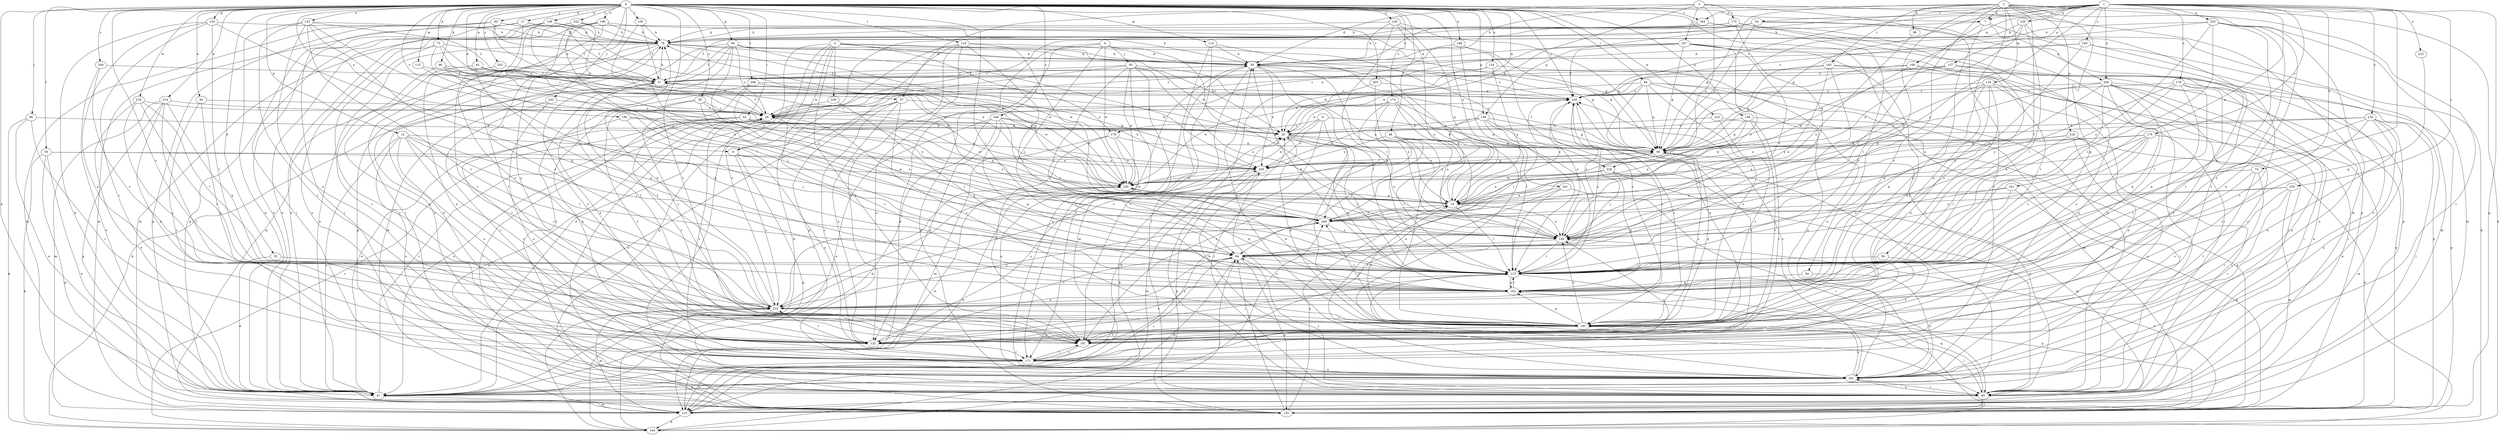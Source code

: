 strict digraph  {
0;
1;
2;
3;
4;
5;
6;
7;
9;
10;
12;
17;
20;
28;
29;
32;
37;
38;
43;
44;
47;
48;
50;
54;
56;
57;
60;
64;
66;
73;
74;
76;
81;
84;
85;
86;
92;
93;
94;
96;
98;
104;
105;
110;
113;
114;
115;
118;
123;
128;
129;
132;
133;
134;
140;
142;
148;
150;
152;
154;
156;
157;
160;
161;
162;
164;
165;
167;
170;
171;
174;
175;
178;
179;
181;
191;
195;
196;
198;
200;
201;
203;
208;
209;
210;
214;
215;
216;
218;
220;
225;
228;
229;
230;
232;
233;
234;
235;
240;
241;
242;
243;
246;
249;
0 -> 7  [label=a];
0 -> 12  [label=b];
0 -> 17  [label=b];
0 -> 20  [label=b];
0 -> 28  [label=c];
0 -> 29  [label=c];
0 -> 32  [label=d];
0 -> 37  [label=d];
0 -> 43  [label=e];
0 -> 44  [label=e];
0 -> 47  [label=e];
0 -> 48  [label=f];
0 -> 50  [label=f];
0 -> 60  [label=g];
0 -> 64  [label=g];
0 -> 73  [label=h];
0 -> 81  [label=i];
0 -> 84  [label=i];
0 -> 86  [label=j];
0 -> 92  [label=j];
0 -> 96  [label=k];
0 -> 105  [label=l];
0 -> 110  [label=l];
0 -> 113  [label=l];
0 -> 114  [label=m];
0 -> 115  [label=m];
0 -> 128  [label=n];
0 -> 129  [label=n];
0 -> 132  [label=n];
0 -> 133  [label=o];
0 -> 134  [label=o];
0 -> 148  [label=p];
0 -> 154  [label=q];
0 -> 156  [label=q];
0 -> 164  [label=r];
0 -> 174  [label=s];
0 -> 191  [label=t];
0 -> 195  [label=u];
0 -> 196  [label=u];
0 -> 198  [label=u];
0 -> 203  [label=v];
0 -> 208  [label=v];
0 -> 209  [label=v];
0 -> 210  [label=v];
0 -> 214  [label=w];
0 -> 215  [label=w];
0 -> 216  [label=w];
0 -> 232  [label=y];
0 -> 241  [label=z];
0 -> 242  [label=z];
0 -> 243  [label=z];
0 -> 246  [label=z];
0 -> 249  [label=z];
1 -> 7  [label=a];
1 -> 54  [label=f];
1 -> 66  [label=g];
1 -> 74  [label=h];
1 -> 113  [label=l];
1 -> 140  [label=o];
1 -> 148  [label=p];
1 -> 150  [label=p];
1 -> 152  [label=p];
1 -> 157  [label=q];
1 -> 160  [label=q];
1 -> 161  [label=q];
1 -> 164  [label=r];
1 -> 175  [label=s];
1 -> 178  [label=s];
1 -> 200  [label=u];
1 -> 225  [label=x];
1 -> 233  [label=y];
1 -> 234  [label=y];
1 -> 235  [label=y];
1 -> 240  [label=y];
1 -> 249  [label=z];
2 -> 7  [label=a];
2 -> 37  [label=d];
2 -> 56  [label=f];
2 -> 66  [label=g];
2 -> 85  [label=i];
2 -> 98  [label=k];
2 -> 104  [label=k];
2 -> 118  [label=m];
2 -> 123  [label=m];
2 -> 132  [label=n];
2 -> 142  [label=o];
2 -> 162  [label=q];
2 -> 165  [label=r];
2 -> 210  [label=v];
2 -> 218  [label=w];
3 -> 9  [label=a];
3 -> 20  [label=b];
3 -> 38  [label=d];
3 -> 152  [label=p];
3 -> 167  [label=r];
3 -> 170  [label=r];
3 -> 171  [label=r];
3 -> 228  [label=x];
4 -> 47  [label=e];
4 -> 93  [label=j];
4 -> 94  [label=j];
4 -> 142  [label=o];
4 -> 152  [label=p];
4 -> 220  [label=w];
4 -> 228  [label=x];
5 -> 9  [label=a];
5 -> 20  [label=b];
5 -> 38  [label=d];
5 -> 47  [label=e];
5 -> 66  [label=g];
5 -> 152  [label=p];
5 -> 179  [label=s];
5 -> 191  [label=t];
5 -> 210  [label=v];
5 -> 229  [label=x];
6 -> 66  [label=g];
6 -> 85  [label=i];
6 -> 179  [label=s];
6 -> 181  [label=s];
6 -> 220  [label=w];
6 -> 230  [label=x];
7 -> 76  [label=h];
7 -> 94  [label=j];
7 -> 152  [label=p];
7 -> 181  [label=s];
7 -> 200  [label=u];
9 -> 132  [label=n];
9 -> 152  [label=p];
9 -> 210  [label=v];
9 -> 230  [label=x];
10 -> 38  [label=d];
10 -> 76  [label=h];
10 -> 113  [label=l];
10 -> 142  [label=o];
10 -> 240  [label=y];
10 -> 249  [label=z];
12 -> 9  [label=a];
12 -> 47  [label=e];
12 -> 94  [label=j];
12 -> 113  [label=l];
12 -> 132  [label=n];
12 -> 191  [label=t];
12 -> 201  [label=u];
12 -> 210  [label=v];
17 -> 57  [label=f];
17 -> 76  [label=h];
17 -> 85  [label=i];
17 -> 123  [label=m];
17 -> 191  [label=t];
20 -> 66  [label=g];
20 -> 113  [label=l];
20 -> 142  [label=o];
20 -> 162  [label=q];
28 -> 29  [label=c];
28 -> 132  [label=n];
28 -> 142  [label=o];
28 -> 191  [label=t];
28 -> 230  [label=x];
29 -> 20  [label=b];
29 -> 47  [label=e];
29 -> 57  [label=f];
29 -> 85  [label=i];
29 -> 94  [label=j];
29 -> 152  [label=p];
32 -> 47  [label=e];
32 -> 113  [label=l];
37 -> 20  [label=b];
37 -> 29  [label=c];
37 -> 47  [label=e];
37 -> 132  [label=n];
37 -> 171  [label=r];
37 -> 181  [label=s];
38 -> 57  [label=f];
38 -> 113  [label=l];
38 -> 123  [label=m];
38 -> 142  [label=o];
38 -> 171  [label=r];
38 -> 230  [label=x];
38 -> 249  [label=z];
43 -> 57  [label=f];
43 -> 132  [label=n];
43 -> 162  [label=q];
43 -> 230  [label=x];
43 -> 249  [label=z];
44 -> 29  [label=c];
44 -> 171  [label=r];
44 -> 181  [label=s];
47 -> 20  [label=b];
47 -> 29  [label=c];
47 -> 94  [label=j];
47 -> 123  [label=m];
47 -> 220  [label=w];
47 -> 249  [label=z];
48 -> 10  [label=a];
48 -> 66  [label=g];
48 -> 94  [label=j];
48 -> 113  [label=l];
48 -> 181  [label=s];
48 -> 191  [label=t];
48 -> 230  [label=x];
50 -> 47  [label=e];
50 -> 104  [label=k];
50 -> 152  [label=p];
50 -> 220  [label=w];
50 -> 230  [label=x];
54 -> 29  [label=c];
54 -> 57  [label=f];
54 -> 66  [label=g];
54 -> 76  [label=h];
54 -> 104  [label=k];
54 -> 191  [label=t];
56 -> 113  [label=l];
56 -> 191  [label=t];
57 -> 76  [label=h];
57 -> 104  [label=k];
57 -> 181  [label=s];
57 -> 249  [label=z];
60 -> 29  [label=c];
60 -> 38  [label=d];
60 -> 57  [label=f];
60 -> 66  [label=g];
60 -> 85  [label=i];
60 -> 113  [label=l];
60 -> 123  [label=m];
60 -> 191  [label=t];
60 -> 220  [label=w];
64 -> 162  [label=q];
64 -> 201  [label=u];
66 -> 57  [label=f];
66 -> 94  [label=j];
66 -> 181  [label=s];
66 -> 230  [label=x];
73 -> 20  [label=b];
73 -> 29  [label=c];
73 -> 38  [label=d];
73 -> 171  [label=r];
73 -> 201  [label=u];
73 -> 240  [label=y];
74 -> 171  [label=r];
74 -> 181  [label=s];
74 -> 191  [label=t];
74 -> 220  [label=w];
76 -> 38  [label=d];
76 -> 47  [label=e];
76 -> 123  [label=m];
76 -> 152  [label=p];
76 -> 201  [label=u];
76 -> 220  [label=w];
76 -> 230  [label=x];
81 -> 10  [label=a];
81 -> 20  [label=b];
81 -> 47  [label=e];
81 -> 85  [label=i];
81 -> 191  [label=t];
81 -> 220  [label=w];
81 -> 240  [label=y];
84 -> 66  [label=g];
84 -> 85  [label=i];
84 -> 123  [label=m];
84 -> 132  [label=n];
84 -> 181  [label=s];
84 -> 201  [label=u];
84 -> 220  [label=w];
84 -> 249  [label=z];
85 -> 66  [label=g];
85 -> 94  [label=j];
85 -> 152  [label=p];
85 -> 162  [label=q];
85 -> 201  [label=u];
86 -> 20  [label=b];
86 -> 47  [label=e];
86 -> 104  [label=k];
86 -> 171  [label=r];
92 -> 10  [label=a];
92 -> 57  [label=f];
92 -> 76  [label=h];
92 -> 85  [label=i];
92 -> 123  [label=m];
92 -> 152  [label=p];
93 -> 10  [label=a];
93 -> 20  [label=b];
93 -> 29  [label=c];
93 -> 57  [label=f];
93 -> 94  [label=j];
93 -> 142  [label=o];
93 -> 191  [label=t];
93 -> 201  [label=u];
93 -> 220  [label=w];
94 -> 113  [label=l];
94 -> 123  [label=m];
94 -> 132  [label=n];
94 -> 152  [label=p];
94 -> 210  [label=v];
96 -> 57  [label=f];
96 -> 162  [label=q];
96 -> 171  [label=r];
96 -> 220  [label=w];
96 -> 240  [label=y];
98 -> 142  [label=o];
104 -> 20  [label=b];
104 -> 29  [label=c];
104 -> 94  [label=j];
104 -> 113  [label=l];
104 -> 210  [label=v];
105 -> 57  [label=f];
105 -> 76  [label=h];
105 -> 94  [label=j];
110 -> 38  [label=d];
110 -> 104  [label=k];
110 -> 113  [label=l];
110 -> 132  [label=n];
110 -> 142  [label=o];
110 -> 152  [label=p];
110 -> 201  [label=u];
113 -> 38  [label=d];
113 -> 132  [label=n];
113 -> 152  [label=p];
113 -> 162  [label=q];
113 -> 249  [label=z];
114 -> 10  [label=a];
114 -> 38  [label=d];
114 -> 85  [label=i];
114 -> 171  [label=r];
115 -> 57  [label=f];
115 -> 94  [label=j];
118 -> 85  [label=i];
118 -> 132  [label=n];
118 -> 142  [label=o];
118 -> 162  [label=q];
118 -> 191  [label=t];
118 -> 201  [label=u];
118 -> 240  [label=y];
118 -> 249  [label=z];
123 -> 104  [label=k];
123 -> 220  [label=w];
123 -> 240  [label=y];
128 -> 47  [label=e];
128 -> 76  [label=h];
128 -> 181  [label=s];
128 -> 220  [label=w];
128 -> 240  [label=y];
129 -> 10  [label=a];
129 -> 38  [label=d];
129 -> 66  [label=g];
129 -> 76  [label=h];
129 -> 113  [label=l];
129 -> 142  [label=o];
132 -> 113  [label=l];
132 -> 171  [label=r];
132 -> 210  [label=v];
132 -> 230  [label=x];
133 -> 47  [label=e];
133 -> 57  [label=f];
133 -> 76  [label=h];
133 -> 132  [label=n];
133 -> 162  [label=q];
133 -> 171  [label=r];
133 -> 210  [label=v];
133 -> 240  [label=y];
134 -> 10  [label=a];
134 -> 20  [label=b];
134 -> 57  [label=f];
134 -> 201  [label=u];
140 -> 29  [label=c];
140 -> 38  [label=d];
140 -> 123  [label=m];
140 -> 142  [label=o];
140 -> 201  [label=u];
142 -> 94  [label=j];
142 -> 113  [label=l];
142 -> 249  [label=z];
148 -> 20  [label=b];
148 -> 66  [label=g];
148 -> 94  [label=j];
148 -> 113  [label=l];
148 -> 191  [label=t];
148 -> 230  [label=x];
148 -> 240  [label=y];
150 -> 10  [label=a];
150 -> 66  [label=g];
150 -> 76  [label=h];
150 -> 113  [label=l];
150 -> 191  [label=t];
152 -> 10  [label=a];
152 -> 94  [label=j];
152 -> 142  [label=o];
154 -> 47  [label=e];
154 -> 76  [label=h];
154 -> 132  [label=n];
154 -> 171  [label=r];
154 -> 210  [label=v];
154 -> 240  [label=y];
156 -> 20  [label=b];
156 -> 66  [label=g];
156 -> 85  [label=i];
156 -> 171  [label=r];
156 -> 191  [label=t];
156 -> 240  [label=y];
157 -> 20  [label=b];
157 -> 57  [label=f];
157 -> 66  [label=g];
157 -> 113  [label=l];
157 -> 181  [label=s];
160 -> 57  [label=f];
160 -> 66  [label=g];
160 -> 113  [label=l];
160 -> 201  [label=u];
160 -> 220  [label=w];
161 -> 10  [label=a];
161 -> 113  [label=l];
161 -> 142  [label=o];
161 -> 152  [label=p];
162 -> 29  [label=c];
162 -> 113  [label=l];
162 -> 210  [label=v];
162 -> 220  [label=w];
164 -> 38  [label=d];
164 -> 76  [label=h];
164 -> 113  [label=l];
164 -> 181  [label=s];
165 -> 57  [label=f];
165 -> 66  [label=g];
165 -> 85  [label=i];
165 -> 94  [label=j];
165 -> 142  [label=o];
165 -> 152  [label=p];
167 -> 29  [label=c];
167 -> 38  [label=d];
167 -> 66  [label=g];
167 -> 85  [label=i];
167 -> 132  [label=n];
167 -> 142  [label=o];
167 -> 240  [label=y];
167 -> 249  [label=z];
170 -> 29  [label=c];
170 -> 76  [label=h];
170 -> 85  [label=i];
170 -> 94  [label=j];
170 -> 201  [label=u];
171 -> 29  [label=c];
171 -> 123  [label=m];
171 -> 142  [label=o];
171 -> 191  [label=t];
171 -> 201  [label=u];
171 -> 240  [label=y];
174 -> 20  [label=b];
174 -> 29  [label=c];
174 -> 85  [label=i];
174 -> 113  [label=l];
174 -> 201  [label=u];
174 -> 210  [label=v];
174 -> 240  [label=y];
175 -> 10  [label=a];
175 -> 66  [label=g];
175 -> 94  [label=j];
175 -> 113  [label=l];
175 -> 123  [label=m];
175 -> 162  [label=q];
175 -> 230  [label=x];
178 -> 47  [label=e];
178 -> 113  [label=l];
178 -> 152  [label=p];
178 -> 162  [label=q];
178 -> 191  [label=t];
178 -> 240  [label=y];
178 -> 249  [label=z];
179 -> 66  [label=g];
179 -> 123  [label=m];
179 -> 191  [label=t];
179 -> 201  [label=u];
179 -> 220  [label=w];
181 -> 10  [label=a];
181 -> 20  [label=b];
181 -> 38  [label=d];
181 -> 66  [label=g];
181 -> 85  [label=i];
181 -> 132  [label=n];
181 -> 142  [label=o];
181 -> 162  [label=q];
181 -> 191  [label=t];
181 -> 240  [label=y];
191 -> 171  [label=r];
195 -> 20  [label=b];
195 -> 94  [label=j];
195 -> 210  [label=v];
195 -> 230  [label=x];
196 -> 47  [label=e];
196 -> 66  [label=g];
196 -> 76  [label=h];
196 -> 85  [label=i];
196 -> 123  [label=m];
196 -> 191  [label=t];
198 -> 38  [label=d];
198 -> 113  [label=l];
198 -> 181  [label=s];
200 -> 85  [label=i];
200 -> 113  [label=l];
200 -> 132  [label=n];
200 -> 142  [label=o];
200 -> 152  [label=p];
200 -> 162  [label=q];
200 -> 171  [label=r];
200 -> 201  [label=u];
200 -> 230  [label=x];
200 -> 249  [label=z];
201 -> 20  [label=b];
201 -> 29  [label=c];
201 -> 47  [label=e];
201 -> 76  [label=h];
201 -> 85  [label=i];
201 -> 181  [label=s];
201 -> 230  [label=x];
201 -> 249  [label=z];
203 -> 85  [label=i];
203 -> 142  [label=o];
203 -> 249  [label=z];
208 -> 132  [label=n];
208 -> 181  [label=s];
208 -> 220  [label=w];
208 -> 240  [label=y];
208 -> 249  [label=z];
209 -> 47  [label=e];
209 -> 57  [label=f];
209 -> 210  [label=v];
210 -> 38  [label=d];
210 -> 57  [label=f];
210 -> 76  [label=h];
210 -> 123  [label=m];
210 -> 181  [label=s];
210 -> 240  [label=y];
210 -> 249  [label=z];
214 -> 29  [label=c];
214 -> 123  [label=m];
214 -> 132  [label=n];
214 -> 152  [label=p];
214 -> 162  [label=q];
214 -> 191  [label=t];
215 -> 20  [label=b];
215 -> 152  [label=p];
215 -> 181  [label=s];
216 -> 29  [label=c];
216 -> 47  [label=e];
216 -> 113  [label=l];
216 -> 181  [label=s];
216 -> 210  [label=v];
218 -> 10  [label=a];
218 -> 66  [label=g];
218 -> 85  [label=i];
218 -> 104  [label=k];
218 -> 113  [label=l];
218 -> 201  [label=u];
218 -> 230  [label=x];
220 -> 10  [label=a];
220 -> 162  [label=q];
220 -> 210  [label=v];
225 -> 76  [label=h];
225 -> 113  [label=l];
225 -> 123  [label=m];
225 -> 132  [label=n];
225 -> 142  [label=o];
225 -> 162  [label=q];
225 -> 181  [label=s];
225 -> 249  [label=z];
228 -> 10  [label=a];
228 -> 85  [label=i];
228 -> 123  [label=m];
228 -> 162  [label=q];
228 -> 220  [label=w];
229 -> 29  [label=c];
229 -> 162  [label=q];
230 -> 66  [label=g];
230 -> 123  [label=m];
230 -> 152  [label=p];
230 -> 220  [label=w];
232 -> 10  [label=a];
232 -> 38  [label=d];
232 -> 47  [label=e];
232 -> 76  [label=h];
232 -> 113  [label=l];
232 -> 152  [label=p];
232 -> 210  [label=v];
233 -> 162  [label=q];
234 -> 20  [label=b];
234 -> 47  [label=e];
234 -> 85  [label=i];
234 -> 132  [label=n];
234 -> 181  [label=s];
234 -> 201  [label=u];
234 -> 210  [label=v];
234 -> 220  [label=w];
235 -> 10  [label=a];
235 -> 123  [label=m];
235 -> 171  [label=r];
235 -> 181  [label=s];
235 -> 240  [label=y];
240 -> 142  [label=o];
241 -> 10  [label=a];
241 -> 85  [label=i];
241 -> 113  [label=l];
241 -> 191  [label=t];
242 -> 57  [label=f];
242 -> 132  [label=n];
243 -> 29  [label=c];
243 -> 171  [label=r];
243 -> 201  [label=u];
246 -> 20  [label=b];
246 -> 47  [label=e];
246 -> 66  [label=g];
246 -> 104  [label=k];
246 -> 132  [label=n];
246 -> 142  [label=o];
246 -> 162  [label=q];
249 -> 29  [label=c];
249 -> 142  [label=o];
249 -> 181  [label=s];
}

